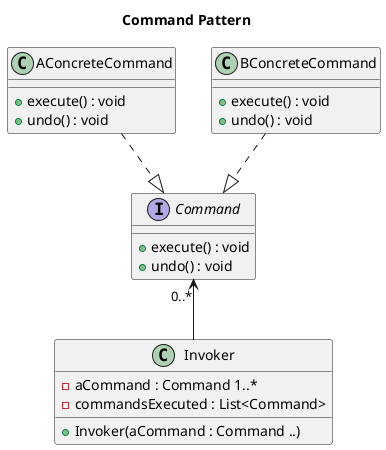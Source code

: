 @startuml
title Command Pattern

interface Command{
+execute() : void
+undo() : void
}

class AConcreteCommand{
+execute() : void
+undo() : void
}

class BConcreteCommand{
+execute() : void
+undo() : void
}

class Invoker {
-aCommand : Command 1..*
-commandsExecuted : List<Command>
+Invoker(aCommand : Command ..)
}

AConcreteCommand ..|> Command
BConcreteCommand ..|> Command
Invoker -up-> "0..*" Command

@enduml